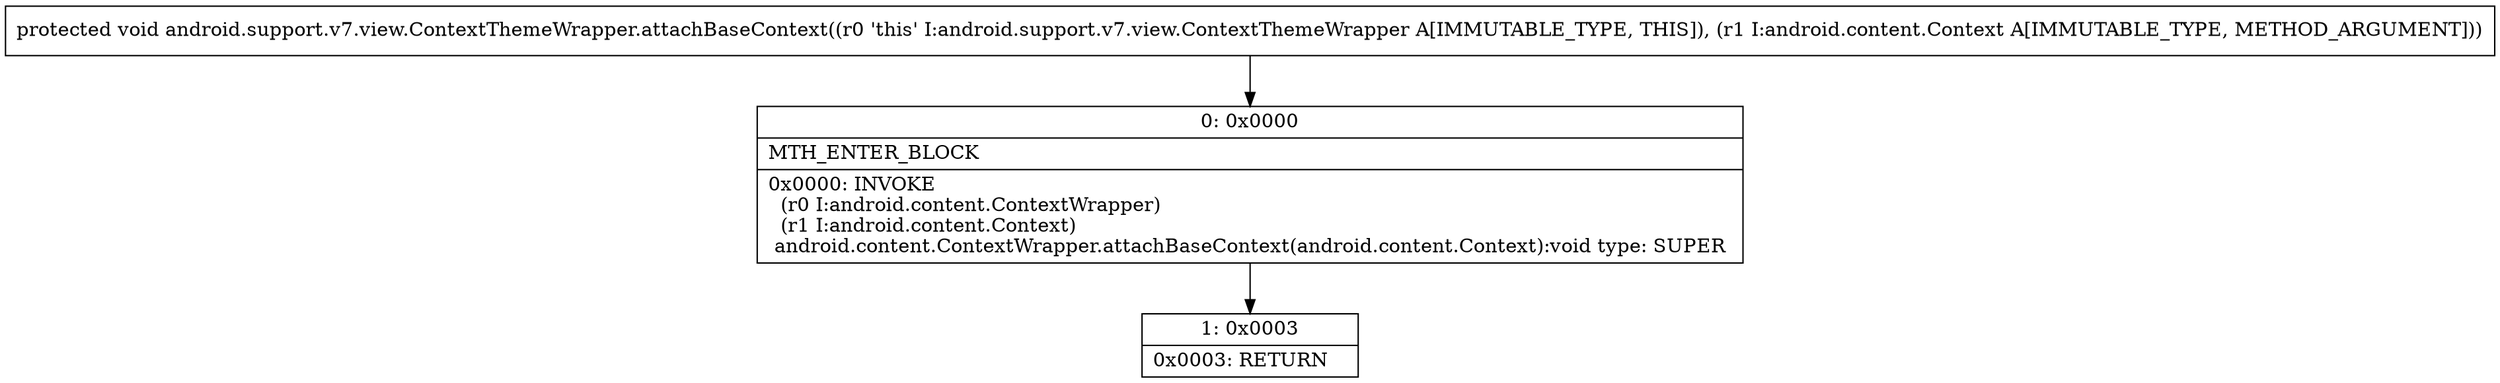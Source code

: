 digraph "CFG forandroid.support.v7.view.ContextThemeWrapper.attachBaseContext(Landroid\/content\/Context;)V" {
Node_0 [shape=record,label="{0\:\ 0x0000|MTH_ENTER_BLOCK\l|0x0000: INVOKE  \l  (r0 I:android.content.ContextWrapper)\l  (r1 I:android.content.Context)\l android.content.ContextWrapper.attachBaseContext(android.content.Context):void type: SUPER \l}"];
Node_1 [shape=record,label="{1\:\ 0x0003|0x0003: RETURN   \l}"];
MethodNode[shape=record,label="{protected void android.support.v7.view.ContextThemeWrapper.attachBaseContext((r0 'this' I:android.support.v7.view.ContextThemeWrapper A[IMMUTABLE_TYPE, THIS]), (r1 I:android.content.Context A[IMMUTABLE_TYPE, METHOD_ARGUMENT])) }"];
MethodNode -> Node_0;
Node_0 -> Node_1;
}

